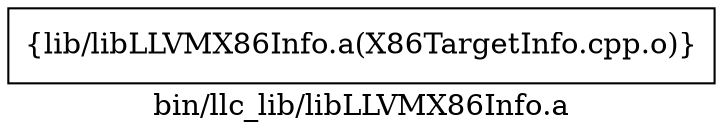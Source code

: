 digraph "bin/llc_lib/libLLVMX86Info.a" {
	label="bin/llc_lib/libLLVMX86Info.a";
	rankdir=LR;

	Node0x55d3d39e1398 [shape=record,shape=box,group=0,label="{lib/libLLVMX86Info.a(X86TargetInfo.cpp.o)}"];
}

